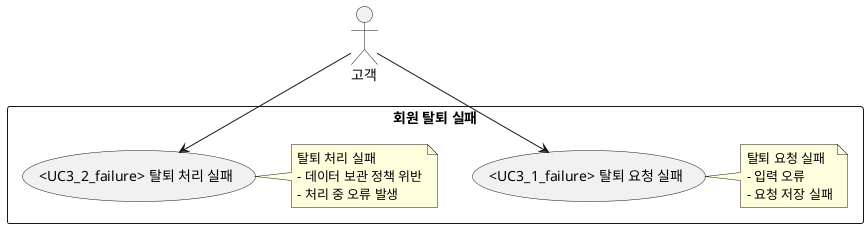 @startuml
actor "고객" as Customer

rectangle "회원 탈퇴 실패" {
  usecase "<UC3_1_failure> 탈퇴 요청 실패" as UC3_1_failure
  note right
  탈퇴 요청 실패
  - 입력 오류
  - 요청 저장 실패
  end note

  usecase "<UC3_2_failure> 탈퇴 처리 실패" as UC3_2_failure
  note right
  탈퇴 처리 실패
  - 데이터 보관 정책 위반
  - 처리 중 오류 발생
  end note
}

Customer --> UC3_1_failure
Customer --> UC3_2_failure
@enduml
